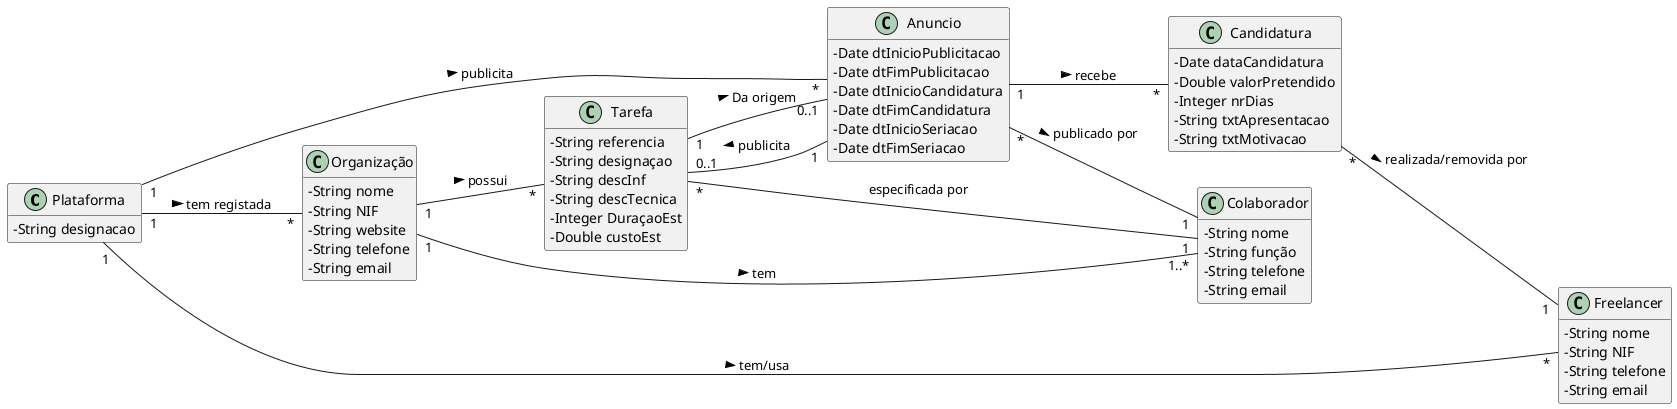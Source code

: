 @startuml

skinparam classAttributeIconSize 0
hide methods
left to right direction

class Plataforma {
  -String designacao
}

class Tarefa {
  -String referencia
  -String designaçao
  -String descInf
  -String descTecnica
  -Integer DuraçaoEst
  -Double custoEst

  }

class Colaborador {
    -String nome
    -String função
    -String telefone
    -String email
}


class Organização {
  -String nome
  -String NIF
  -String website
  -String telefone
  -String email
  
  }

class Anuncio
{
    -Date dtInicioPublicitacao
    -Date dtFimPublicitacao
    -Date dtInicioCandidatura
    -Date dtFimCandidatura
    -Date dtInicioSeriacao
    -Date dtFimSeriacao
}

class Candidatura
{
    -Date dataCandidatura
    -Double valorPretendido
    -Integer nrDias
    -String txtApresentacao
    -String txtMotivacao
}

class Freelancer{
  
  -String nome
  -String NIF
  -String telefone
  -String email
}

Plataforma "1" -- "*" Organização : tem registada >
Plataforma "1" -- "*" Anuncio: publicita >
Plataforma "1" -- "*" Freelancer: tem/usa >

Organização "1" -- "*" Tarefa: possui >
Organização "1" -- "1..*" Colaborador: tem >

Tarefa "*" -- "1" Colaborador: especificada por 
Tarefa "1" -- "0..1" Anuncio: Da origem >

Candidatura "*" -- "1" Freelancer : realizada/removida por >


Anuncio "1" -- "0..1" Tarefa: publicita >
Anuncio "*" -- "1" Colaborador: publicado por >
Anuncio "1" -- "*" Candidatura: recebe >

@enduml